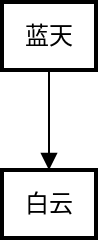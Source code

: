 <mxfile version="24.5.2" type="github">
  <diagram name="第 1 页" id="CnkNnNV3eDybIRzWMkYZ">
    <mxGraphModel>
      <root>
        <mxCell id="0" />
        <mxCell id="1" parent="0" />
        <mxCell id="2" value="蓝天" style="whiteSpace=wrap;strokeWidth=2;" vertex="1" parent="1">
          <mxGeometry width="47" height="34" as="geometry" />
        </mxCell>
        <mxCell id="3" value="白云" style="whiteSpace=wrap;strokeWidth=2;" vertex="1" parent="1">
          <mxGeometry y="84" width="47" height="34" as="geometry" />
        </mxCell>
        <mxCell id="4" value="" style="curved=1;startArrow=none;endArrow=block;exitX=0.5;exitY=0.99;entryX=0.5;entryY=-0.01;" edge="1" parent="1" source="2" target="3">
          <mxGeometry relative="1" as="geometry">
            <Array as="points" />
          </mxGeometry>
        </mxCell>
      </root>
    </mxGraphModel>
  </diagram>
</mxfile>
